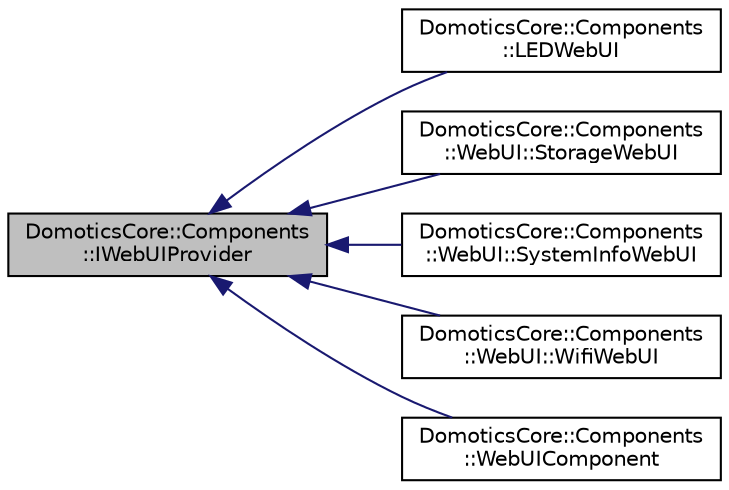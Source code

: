 digraph "DomoticsCore::Components::IWebUIProvider"
{
 // LATEX_PDF_SIZE
  edge [fontname="Helvetica",fontsize="10",labelfontname="Helvetica",labelfontsize="10"];
  node [fontname="Helvetica",fontsize="10",shape=record];
  rankdir="LR";
  Node1 [label="DomoticsCore::Components\l::IWebUIProvider",height=0.2,width=0.4,color="black", fillcolor="grey75", style="filled", fontcolor="black",tooltip="WebUI Provider interface Components implement this to provide multi-context UI integration."];
  Node1 -> Node2 [dir="back",color="midnightblue",fontsize="10",style="solid",fontname="Helvetica"];
  Node2 [label="DomoticsCore::Components\l::LEDWebUI",height=0.2,width=0.4,color="black", fillcolor="white", style="filled",URL="$classDomoticsCore_1_1Components_1_1LEDWebUI.html",tooltip=" "];
  Node1 -> Node3 [dir="back",color="midnightblue",fontsize="10",style="solid",fontname="Helvetica"];
  Node3 [label="DomoticsCore::Components\l::WebUI::StorageWebUI",height=0.2,width=0.4,color="black", fillcolor="white", style="filled",URL="$classDomoticsCore_1_1Components_1_1WebUI_1_1StorageWebUI.html",tooltip=" "];
  Node1 -> Node4 [dir="back",color="midnightblue",fontsize="10",style="solid",fontname="Helvetica"];
  Node4 [label="DomoticsCore::Components\l::WebUI::SystemInfoWebUI",height=0.2,width=0.4,color="black", fillcolor="white", style="filled",URL="$classDomoticsCore_1_1Components_1_1WebUI_1_1SystemInfoWebUI.html",tooltip=" "];
  Node1 -> Node5 [dir="back",color="midnightblue",fontsize="10",style="solid",fontname="Helvetica"];
  Node5 [label="DomoticsCore::Components\l::WebUI::WifiWebUI",height=0.2,width=0.4,color="black", fillcolor="white", style="filled",URL="$classDomoticsCore_1_1Components_1_1WebUI_1_1WifiWebUI.html",tooltip=" "];
  Node1 -> Node6 [dir="back",color="midnightblue",fontsize="10",style="solid",fontname="Helvetica"];
  Node6 [label="DomoticsCore::Components\l::WebUIComponent",height=0.2,width=0.4,color="black", fillcolor="white", style="filled",URL="$classDomoticsCore_1_1Components_1_1WebUIComponent.html",tooltip="Async web server + WebSocket frontend that aggregates IWebUIProvider contexts."];
}
